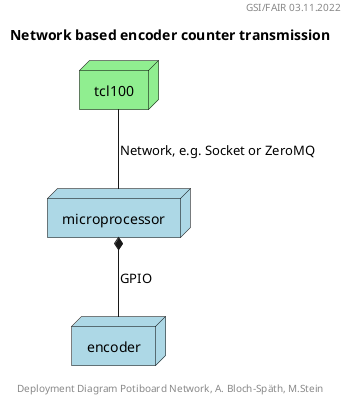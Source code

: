 @startuml

header GSI/FAIR 03.11.2022
footer Deployment Diagram Potiboard Network, A. Bloch-Späth, M.Stein
title Network based encoder counter transmission

' legend top right
'   ARM-based MC Teensy 4.1 (Arduino) or STM32
' endlegend

node tcl100 #lightgreen;line:black;text:black
node microprocessor #lightblue;line:black;text:black
node encoder #lightblue;line:black;text:black
microprocessor *-- encoder : GPIO
' tcl100 -- microprocessor : USB-Serial, USB-HID, USB-Midi
tcl100 -- microprocessor : Network, e.g. Socket or ZeroMQ
@enduml
